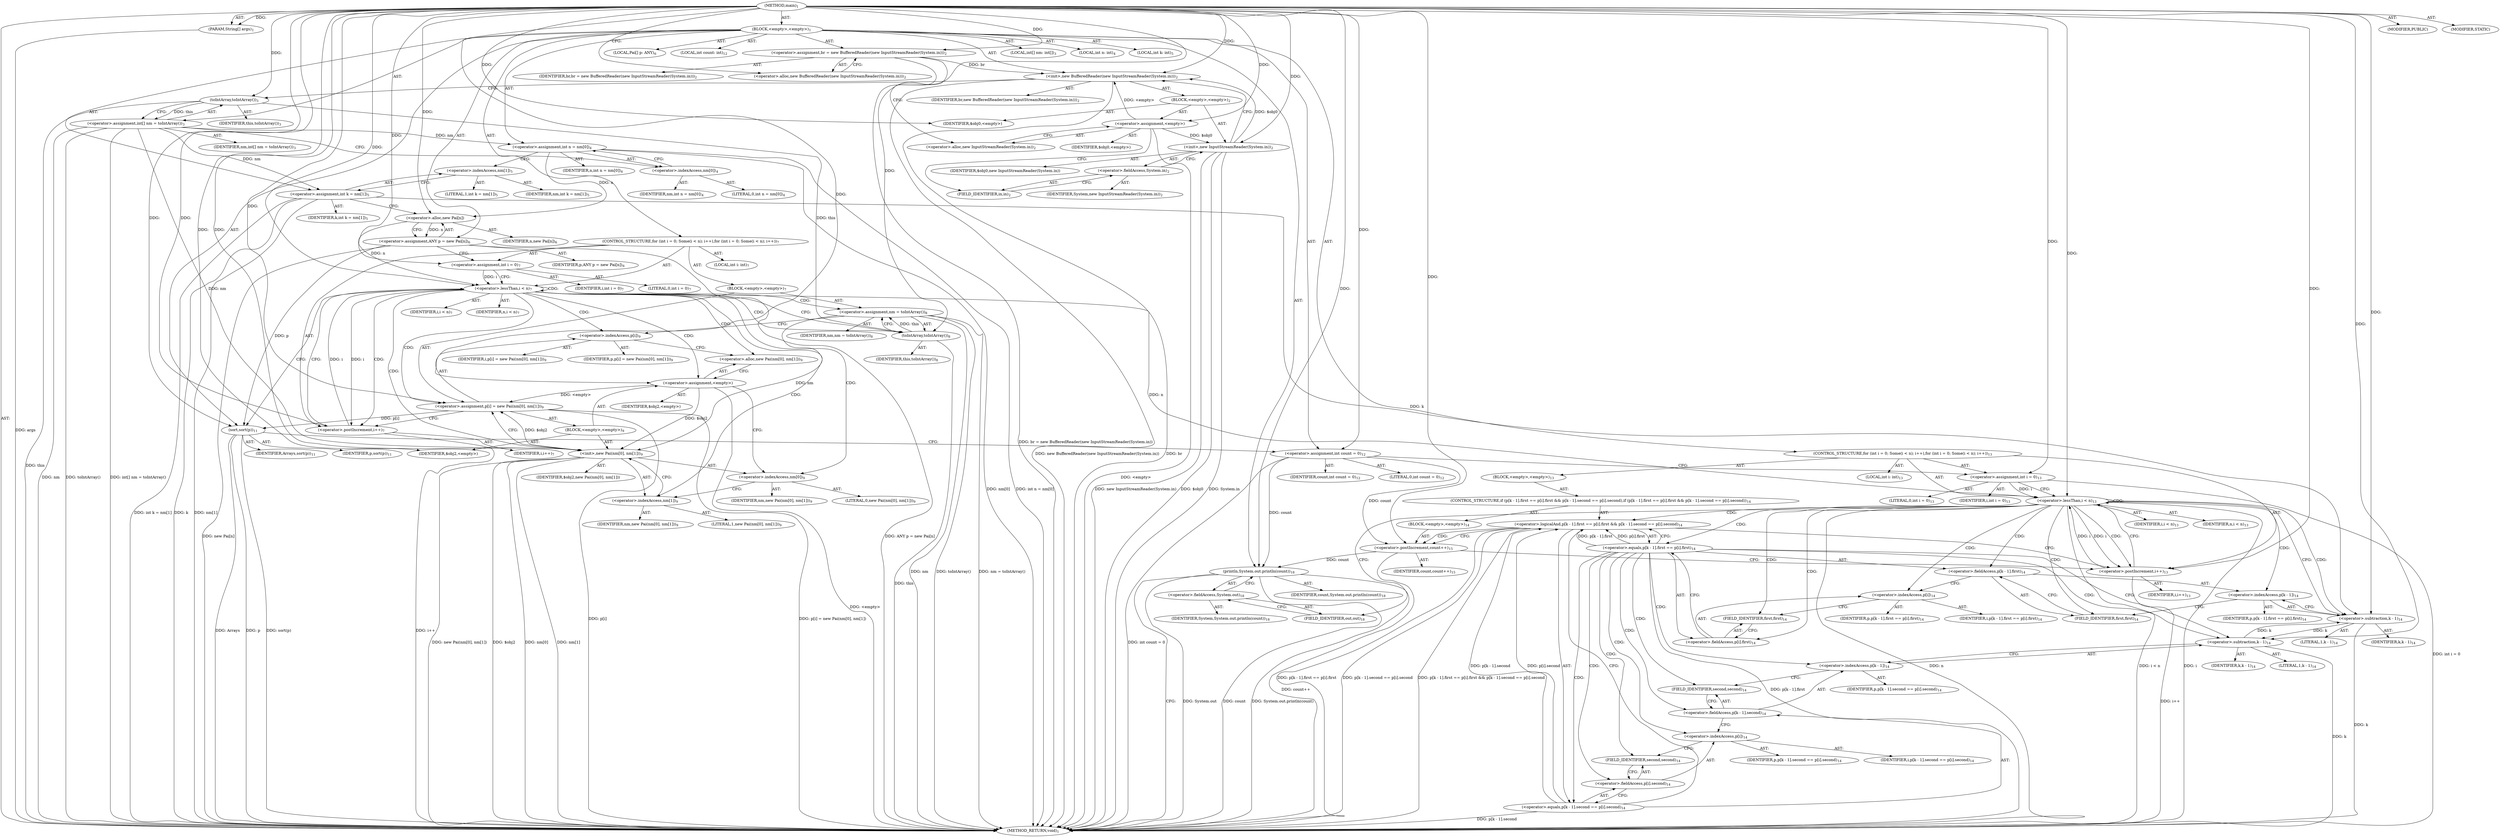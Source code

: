 digraph "main" {  
"17" [label = <(METHOD,main)<SUB>1</SUB>> ]
"18" [label = <(PARAM,String[] args)<SUB>1</SUB>> ]
"19" [label = <(BLOCK,&lt;empty&gt;,&lt;empty&gt;)<SUB>1</SUB>> ]
"20" [label = <(&lt;operator&gt;.assignment,br = new BufferedReader(new InputStreamReader(System.in)))<SUB>2</SUB>> ]
"21" [label = <(IDENTIFIER,br,br = new BufferedReader(new InputStreamReader(System.in)))<SUB>2</SUB>> ]
"22" [label = <(&lt;operator&gt;.alloc,new BufferedReader(new InputStreamReader(System.in)))<SUB>2</SUB>> ]
"23" [label = <(&lt;init&gt;,new BufferedReader(new InputStreamReader(System.in)))<SUB>2</SUB>> ]
"24" [label = <(IDENTIFIER,br,new BufferedReader(new InputStreamReader(System.in)))<SUB>2</SUB>> ]
"25" [label = <(BLOCK,&lt;empty&gt;,&lt;empty&gt;)<SUB>2</SUB>> ]
"26" [label = <(&lt;operator&gt;.assignment,&lt;empty&gt;)> ]
"27" [label = <(IDENTIFIER,$obj0,&lt;empty&gt;)> ]
"28" [label = <(&lt;operator&gt;.alloc,new InputStreamReader(System.in))<SUB>2</SUB>> ]
"29" [label = <(&lt;init&gt;,new InputStreamReader(System.in))<SUB>2</SUB>> ]
"30" [label = <(IDENTIFIER,$obj0,new InputStreamReader(System.in))> ]
"31" [label = <(&lt;operator&gt;.fieldAccess,System.in)<SUB>2</SUB>> ]
"32" [label = <(IDENTIFIER,System,new InputStreamReader(System.in))<SUB>2</SUB>> ]
"33" [label = <(FIELD_IDENTIFIER,in,in)<SUB>2</SUB>> ]
"34" [label = <(IDENTIFIER,$obj0,&lt;empty&gt;)> ]
"35" [label = <(LOCAL,int[] nm: int[])<SUB>3</SUB>> ]
"36" [label = <(&lt;operator&gt;.assignment,int[] nm = toIntArray())<SUB>3</SUB>> ]
"37" [label = <(IDENTIFIER,nm,int[] nm = toIntArray())<SUB>3</SUB>> ]
"38" [label = <(toIntArray,toIntArray())<SUB>3</SUB>> ]
"39" [label = <(IDENTIFIER,this,toIntArray())<SUB>3</SUB>> ]
"40" [label = <(LOCAL,int n: int)<SUB>4</SUB>> ]
"41" [label = <(&lt;operator&gt;.assignment,int n = nm[0])<SUB>4</SUB>> ]
"42" [label = <(IDENTIFIER,n,int n = nm[0])<SUB>4</SUB>> ]
"43" [label = <(&lt;operator&gt;.indexAccess,nm[0])<SUB>4</SUB>> ]
"44" [label = <(IDENTIFIER,nm,int n = nm[0])<SUB>4</SUB>> ]
"45" [label = <(LITERAL,0,int n = nm[0])<SUB>4</SUB>> ]
"46" [label = <(LOCAL,int k: int)<SUB>5</SUB>> ]
"47" [label = <(&lt;operator&gt;.assignment,int k = nm[1])<SUB>5</SUB>> ]
"48" [label = <(IDENTIFIER,k,int k = nm[1])<SUB>5</SUB>> ]
"49" [label = <(&lt;operator&gt;.indexAccess,nm[1])<SUB>5</SUB>> ]
"50" [label = <(IDENTIFIER,nm,int k = nm[1])<SUB>5</SUB>> ]
"51" [label = <(LITERAL,1,int k = nm[1])<SUB>5</SUB>> ]
"52" [label = <(LOCAL,Pai[] p: ANY)<SUB>6</SUB>> ]
"53" [label = <(&lt;operator&gt;.assignment,ANY p = new Pai[n])<SUB>6</SUB>> ]
"54" [label = <(IDENTIFIER,p,ANY p = new Pai[n])<SUB>6</SUB>> ]
"55" [label = <(&lt;operator&gt;.alloc,new Pai[n])> ]
"56" [label = <(IDENTIFIER,n,new Pai[n])<SUB>6</SUB>> ]
"57" [label = <(CONTROL_STRUCTURE,for (int i = 0; Some(i &lt; n); i++),for (int i = 0; Some(i &lt; n); i++))<SUB>7</SUB>> ]
"58" [label = <(LOCAL,int i: int)<SUB>7</SUB>> ]
"59" [label = <(&lt;operator&gt;.assignment,int i = 0)<SUB>7</SUB>> ]
"60" [label = <(IDENTIFIER,i,int i = 0)<SUB>7</SUB>> ]
"61" [label = <(LITERAL,0,int i = 0)<SUB>7</SUB>> ]
"62" [label = <(&lt;operator&gt;.lessThan,i &lt; n)<SUB>7</SUB>> ]
"63" [label = <(IDENTIFIER,i,i &lt; n)<SUB>7</SUB>> ]
"64" [label = <(IDENTIFIER,n,i &lt; n)<SUB>7</SUB>> ]
"65" [label = <(&lt;operator&gt;.postIncrement,i++)<SUB>7</SUB>> ]
"66" [label = <(IDENTIFIER,i,i++)<SUB>7</SUB>> ]
"67" [label = <(BLOCK,&lt;empty&gt;,&lt;empty&gt;)<SUB>7</SUB>> ]
"68" [label = <(&lt;operator&gt;.assignment,nm = toIntArray())<SUB>8</SUB>> ]
"69" [label = <(IDENTIFIER,nm,nm = toIntArray())<SUB>8</SUB>> ]
"70" [label = <(toIntArray,toIntArray())<SUB>8</SUB>> ]
"71" [label = <(IDENTIFIER,this,toIntArray())<SUB>8</SUB>> ]
"72" [label = <(&lt;operator&gt;.assignment,p[i] = new Pai(nm[0], nm[1]))<SUB>9</SUB>> ]
"73" [label = <(&lt;operator&gt;.indexAccess,p[i])<SUB>9</SUB>> ]
"74" [label = <(IDENTIFIER,p,p[i] = new Pai(nm[0], nm[1]))<SUB>9</SUB>> ]
"75" [label = <(IDENTIFIER,i,p[i] = new Pai(nm[0], nm[1]))<SUB>9</SUB>> ]
"76" [label = <(BLOCK,&lt;empty&gt;,&lt;empty&gt;)<SUB>9</SUB>> ]
"77" [label = <(&lt;operator&gt;.assignment,&lt;empty&gt;)> ]
"78" [label = <(IDENTIFIER,$obj2,&lt;empty&gt;)> ]
"79" [label = <(&lt;operator&gt;.alloc,new Pai(nm[0], nm[1]))<SUB>9</SUB>> ]
"80" [label = <(&lt;init&gt;,new Pai(nm[0], nm[1]))<SUB>9</SUB>> ]
"81" [label = <(IDENTIFIER,$obj2,new Pai(nm[0], nm[1]))> ]
"82" [label = <(&lt;operator&gt;.indexAccess,nm[0])<SUB>9</SUB>> ]
"83" [label = <(IDENTIFIER,nm,new Pai(nm[0], nm[1]))<SUB>9</SUB>> ]
"84" [label = <(LITERAL,0,new Pai(nm[0], nm[1]))<SUB>9</SUB>> ]
"85" [label = <(&lt;operator&gt;.indexAccess,nm[1])<SUB>9</SUB>> ]
"86" [label = <(IDENTIFIER,nm,new Pai(nm[0], nm[1]))<SUB>9</SUB>> ]
"87" [label = <(LITERAL,1,new Pai(nm[0], nm[1]))<SUB>9</SUB>> ]
"88" [label = <(IDENTIFIER,$obj2,&lt;empty&gt;)> ]
"89" [label = <(sort,sort(p))<SUB>11</SUB>> ]
"90" [label = <(IDENTIFIER,Arrays,sort(p))<SUB>11</SUB>> ]
"91" [label = <(IDENTIFIER,p,sort(p))<SUB>11</SUB>> ]
"92" [label = <(LOCAL,int count: int)<SUB>12</SUB>> ]
"93" [label = <(&lt;operator&gt;.assignment,int count = 0)<SUB>12</SUB>> ]
"94" [label = <(IDENTIFIER,count,int count = 0)<SUB>12</SUB>> ]
"95" [label = <(LITERAL,0,int count = 0)<SUB>12</SUB>> ]
"96" [label = <(CONTROL_STRUCTURE,for (int i = 0; Some(i &lt; n); i++),for (int i = 0; Some(i &lt; n); i++))<SUB>13</SUB>> ]
"97" [label = <(LOCAL,int i: int)<SUB>13</SUB>> ]
"98" [label = <(&lt;operator&gt;.assignment,int i = 0)<SUB>13</SUB>> ]
"99" [label = <(IDENTIFIER,i,int i = 0)<SUB>13</SUB>> ]
"100" [label = <(LITERAL,0,int i = 0)<SUB>13</SUB>> ]
"101" [label = <(&lt;operator&gt;.lessThan,i &lt; n)<SUB>13</SUB>> ]
"102" [label = <(IDENTIFIER,i,i &lt; n)<SUB>13</SUB>> ]
"103" [label = <(IDENTIFIER,n,i &lt; n)<SUB>13</SUB>> ]
"104" [label = <(&lt;operator&gt;.postIncrement,i++)<SUB>13</SUB>> ]
"105" [label = <(IDENTIFIER,i,i++)<SUB>13</SUB>> ]
"106" [label = <(BLOCK,&lt;empty&gt;,&lt;empty&gt;)<SUB>13</SUB>> ]
"107" [label = <(CONTROL_STRUCTURE,if (p[k - 1].first == p[i].first &amp;&amp; p[k - 1].second == p[i].second),if (p[k - 1].first == p[i].first &amp;&amp; p[k - 1].second == p[i].second))<SUB>14</SUB>> ]
"108" [label = <(&lt;operator&gt;.logicalAnd,p[k - 1].first == p[i].first &amp;&amp; p[k - 1].second == p[i].second)<SUB>14</SUB>> ]
"109" [label = <(&lt;operator&gt;.equals,p[k - 1].first == p[i].first)<SUB>14</SUB>> ]
"110" [label = <(&lt;operator&gt;.fieldAccess,p[k - 1].first)<SUB>14</SUB>> ]
"111" [label = <(&lt;operator&gt;.indexAccess,p[k - 1])<SUB>14</SUB>> ]
"112" [label = <(IDENTIFIER,p,p[k - 1].first == p[i].first)<SUB>14</SUB>> ]
"113" [label = <(&lt;operator&gt;.subtraction,k - 1)<SUB>14</SUB>> ]
"114" [label = <(IDENTIFIER,k,k - 1)<SUB>14</SUB>> ]
"115" [label = <(LITERAL,1,k - 1)<SUB>14</SUB>> ]
"116" [label = <(FIELD_IDENTIFIER,first,first)<SUB>14</SUB>> ]
"117" [label = <(&lt;operator&gt;.fieldAccess,p[i].first)<SUB>14</SUB>> ]
"118" [label = <(&lt;operator&gt;.indexAccess,p[i])<SUB>14</SUB>> ]
"119" [label = <(IDENTIFIER,p,p[k - 1].first == p[i].first)<SUB>14</SUB>> ]
"120" [label = <(IDENTIFIER,i,p[k - 1].first == p[i].first)<SUB>14</SUB>> ]
"121" [label = <(FIELD_IDENTIFIER,first,first)<SUB>14</SUB>> ]
"122" [label = <(&lt;operator&gt;.equals,p[k - 1].second == p[i].second)<SUB>14</SUB>> ]
"123" [label = <(&lt;operator&gt;.fieldAccess,p[k - 1].second)<SUB>14</SUB>> ]
"124" [label = <(&lt;operator&gt;.indexAccess,p[k - 1])<SUB>14</SUB>> ]
"125" [label = <(IDENTIFIER,p,p[k - 1].second == p[i].second)<SUB>14</SUB>> ]
"126" [label = <(&lt;operator&gt;.subtraction,k - 1)<SUB>14</SUB>> ]
"127" [label = <(IDENTIFIER,k,k - 1)<SUB>14</SUB>> ]
"128" [label = <(LITERAL,1,k - 1)<SUB>14</SUB>> ]
"129" [label = <(FIELD_IDENTIFIER,second,second)<SUB>14</SUB>> ]
"130" [label = <(&lt;operator&gt;.fieldAccess,p[i].second)<SUB>14</SUB>> ]
"131" [label = <(&lt;operator&gt;.indexAccess,p[i])<SUB>14</SUB>> ]
"132" [label = <(IDENTIFIER,p,p[k - 1].second == p[i].second)<SUB>14</SUB>> ]
"133" [label = <(IDENTIFIER,i,p[k - 1].second == p[i].second)<SUB>14</SUB>> ]
"134" [label = <(FIELD_IDENTIFIER,second,second)<SUB>14</SUB>> ]
"135" [label = <(BLOCK,&lt;empty&gt;,&lt;empty&gt;)<SUB>14</SUB>> ]
"136" [label = <(&lt;operator&gt;.postIncrement,count++)<SUB>15</SUB>> ]
"137" [label = <(IDENTIFIER,count,count++)<SUB>15</SUB>> ]
"138" [label = <(println,System.out.println(count))<SUB>18</SUB>> ]
"139" [label = <(&lt;operator&gt;.fieldAccess,System.out)<SUB>18</SUB>> ]
"140" [label = <(IDENTIFIER,System,System.out.println(count))<SUB>18</SUB>> ]
"141" [label = <(FIELD_IDENTIFIER,out,out)<SUB>18</SUB>> ]
"142" [label = <(IDENTIFIER,count,System.out.println(count))<SUB>18</SUB>> ]
"143" [label = <(MODIFIER,PUBLIC)> ]
"144" [label = <(MODIFIER,STATIC)> ]
"145" [label = <(METHOD_RETURN,void)<SUB>1</SUB>> ]
  "17" -> "18"  [ label = "AST: "] 
  "17" -> "19"  [ label = "AST: "] 
  "17" -> "143"  [ label = "AST: "] 
  "17" -> "144"  [ label = "AST: "] 
  "17" -> "145"  [ label = "AST: "] 
  "19" -> "20"  [ label = "AST: "] 
  "19" -> "23"  [ label = "AST: "] 
  "19" -> "35"  [ label = "AST: "] 
  "19" -> "36"  [ label = "AST: "] 
  "19" -> "40"  [ label = "AST: "] 
  "19" -> "41"  [ label = "AST: "] 
  "19" -> "46"  [ label = "AST: "] 
  "19" -> "47"  [ label = "AST: "] 
  "19" -> "52"  [ label = "AST: "] 
  "19" -> "53"  [ label = "AST: "] 
  "19" -> "57"  [ label = "AST: "] 
  "19" -> "89"  [ label = "AST: "] 
  "19" -> "92"  [ label = "AST: "] 
  "19" -> "93"  [ label = "AST: "] 
  "19" -> "96"  [ label = "AST: "] 
  "19" -> "138"  [ label = "AST: "] 
  "20" -> "21"  [ label = "AST: "] 
  "20" -> "22"  [ label = "AST: "] 
  "23" -> "24"  [ label = "AST: "] 
  "23" -> "25"  [ label = "AST: "] 
  "25" -> "26"  [ label = "AST: "] 
  "25" -> "29"  [ label = "AST: "] 
  "25" -> "34"  [ label = "AST: "] 
  "26" -> "27"  [ label = "AST: "] 
  "26" -> "28"  [ label = "AST: "] 
  "29" -> "30"  [ label = "AST: "] 
  "29" -> "31"  [ label = "AST: "] 
  "31" -> "32"  [ label = "AST: "] 
  "31" -> "33"  [ label = "AST: "] 
  "36" -> "37"  [ label = "AST: "] 
  "36" -> "38"  [ label = "AST: "] 
  "38" -> "39"  [ label = "AST: "] 
  "41" -> "42"  [ label = "AST: "] 
  "41" -> "43"  [ label = "AST: "] 
  "43" -> "44"  [ label = "AST: "] 
  "43" -> "45"  [ label = "AST: "] 
  "47" -> "48"  [ label = "AST: "] 
  "47" -> "49"  [ label = "AST: "] 
  "49" -> "50"  [ label = "AST: "] 
  "49" -> "51"  [ label = "AST: "] 
  "53" -> "54"  [ label = "AST: "] 
  "53" -> "55"  [ label = "AST: "] 
  "55" -> "56"  [ label = "AST: "] 
  "57" -> "58"  [ label = "AST: "] 
  "57" -> "59"  [ label = "AST: "] 
  "57" -> "62"  [ label = "AST: "] 
  "57" -> "65"  [ label = "AST: "] 
  "57" -> "67"  [ label = "AST: "] 
  "59" -> "60"  [ label = "AST: "] 
  "59" -> "61"  [ label = "AST: "] 
  "62" -> "63"  [ label = "AST: "] 
  "62" -> "64"  [ label = "AST: "] 
  "65" -> "66"  [ label = "AST: "] 
  "67" -> "68"  [ label = "AST: "] 
  "67" -> "72"  [ label = "AST: "] 
  "68" -> "69"  [ label = "AST: "] 
  "68" -> "70"  [ label = "AST: "] 
  "70" -> "71"  [ label = "AST: "] 
  "72" -> "73"  [ label = "AST: "] 
  "72" -> "76"  [ label = "AST: "] 
  "73" -> "74"  [ label = "AST: "] 
  "73" -> "75"  [ label = "AST: "] 
  "76" -> "77"  [ label = "AST: "] 
  "76" -> "80"  [ label = "AST: "] 
  "76" -> "88"  [ label = "AST: "] 
  "77" -> "78"  [ label = "AST: "] 
  "77" -> "79"  [ label = "AST: "] 
  "80" -> "81"  [ label = "AST: "] 
  "80" -> "82"  [ label = "AST: "] 
  "80" -> "85"  [ label = "AST: "] 
  "82" -> "83"  [ label = "AST: "] 
  "82" -> "84"  [ label = "AST: "] 
  "85" -> "86"  [ label = "AST: "] 
  "85" -> "87"  [ label = "AST: "] 
  "89" -> "90"  [ label = "AST: "] 
  "89" -> "91"  [ label = "AST: "] 
  "93" -> "94"  [ label = "AST: "] 
  "93" -> "95"  [ label = "AST: "] 
  "96" -> "97"  [ label = "AST: "] 
  "96" -> "98"  [ label = "AST: "] 
  "96" -> "101"  [ label = "AST: "] 
  "96" -> "104"  [ label = "AST: "] 
  "96" -> "106"  [ label = "AST: "] 
  "98" -> "99"  [ label = "AST: "] 
  "98" -> "100"  [ label = "AST: "] 
  "101" -> "102"  [ label = "AST: "] 
  "101" -> "103"  [ label = "AST: "] 
  "104" -> "105"  [ label = "AST: "] 
  "106" -> "107"  [ label = "AST: "] 
  "107" -> "108"  [ label = "AST: "] 
  "107" -> "135"  [ label = "AST: "] 
  "108" -> "109"  [ label = "AST: "] 
  "108" -> "122"  [ label = "AST: "] 
  "109" -> "110"  [ label = "AST: "] 
  "109" -> "117"  [ label = "AST: "] 
  "110" -> "111"  [ label = "AST: "] 
  "110" -> "116"  [ label = "AST: "] 
  "111" -> "112"  [ label = "AST: "] 
  "111" -> "113"  [ label = "AST: "] 
  "113" -> "114"  [ label = "AST: "] 
  "113" -> "115"  [ label = "AST: "] 
  "117" -> "118"  [ label = "AST: "] 
  "117" -> "121"  [ label = "AST: "] 
  "118" -> "119"  [ label = "AST: "] 
  "118" -> "120"  [ label = "AST: "] 
  "122" -> "123"  [ label = "AST: "] 
  "122" -> "130"  [ label = "AST: "] 
  "123" -> "124"  [ label = "AST: "] 
  "123" -> "129"  [ label = "AST: "] 
  "124" -> "125"  [ label = "AST: "] 
  "124" -> "126"  [ label = "AST: "] 
  "126" -> "127"  [ label = "AST: "] 
  "126" -> "128"  [ label = "AST: "] 
  "130" -> "131"  [ label = "AST: "] 
  "130" -> "134"  [ label = "AST: "] 
  "131" -> "132"  [ label = "AST: "] 
  "131" -> "133"  [ label = "AST: "] 
  "135" -> "136"  [ label = "AST: "] 
  "136" -> "137"  [ label = "AST: "] 
  "138" -> "139"  [ label = "AST: "] 
  "138" -> "142"  [ label = "AST: "] 
  "139" -> "140"  [ label = "AST: "] 
  "139" -> "141"  [ label = "AST: "] 
  "20" -> "28"  [ label = "CFG: "] 
  "23" -> "38"  [ label = "CFG: "] 
  "36" -> "43"  [ label = "CFG: "] 
  "41" -> "49"  [ label = "CFG: "] 
  "47" -> "55"  [ label = "CFG: "] 
  "53" -> "59"  [ label = "CFG: "] 
  "89" -> "93"  [ label = "CFG: "] 
  "93" -> "98"  [ label = "CFG: "] 
  "138" -> "145"  [ label = "CFG: "] 
  "22" -> "20"  [ label = "CFG: "] 
  "38" -> "36"  [ label = "CFG: "] 
  "43" -> "41"  [ label = "CFG: "] 
  "49" -> "47"  [ label = "CFG: "] 
  "55" -> "53"  [ label = "CFG: "] 
  "59" -> "62"  [ label = "CFG: "] 
  "62" -> "70"  [ label = "CFG: "] 
  "62" -> "89"  [ label = "CFG: "] 
  "65" -> "62"  [ label = "CFG: "] 
  "98" -> "101"  [ label = "CFG: "] 
  "101" -> "113"  [ label = "CFG: "] 
  "101" -> "141"  [ label = "CFG: "] 
  "104" -> "101"  [ label = "CFG: "] 
  "139" -> "138"  [ label = "CFG: "] 
  "26" -> "33"  [ label = "CFG: "] 
  "29" -> "23"  [ label = "CFG: "] 
  "68" -> "73"  [ label = "CFG: "] 
  "72" -> "65"  [ label = "CFG: "] 
  "141" -> "139"  [ label = "CFG: "] 
  "28" -> "26"  [ label = "CFG: "] 
  "31" -> "29"  [ label = "CFG: "] 
  "70" -> "68"  [ label = "CFG: "] 
  "73" -> "79"  [ label = "CFG: "] 
  "108" -> "136"  [ label = "CFG: "] 
  "108" -> "104"  [ label = "CFG: "] 
  "33" -> "31"  [ label = "CFG: "] 
  "77" -> "82"  [ label = "CFG: "] 
  "80" -> "72"  [ label = "CFG: "] 
  "109" -> "108"  [ label = "CFG: "] 
  "109" -> "126"  [ label = "CFG: "] 
  "122" -> "108"  [ label = "CFG: "] 
  "136" -> "104"  [ label = "CFG: "] 
  "79" -> "77"  [ label = "CFG: "] 
  "82" -> "85"  [ label = "CFG: "] 
  "85" -> "80"  [ label = "CFG: "] 
  "110" -> "118"  [ label = "CFG: "] 
  "117" -> "109"  [ label = "CFG: "] 
  "123" -> "131"  [ label = "CFG: "] 
  "130" -> "122"  [ label = "CFG: "] 
  "111" -> "116"  [ label = "CFG: "] 
  "116" -> "110"  [ label = "CFG: "] 
  "118" -> "121"  [ label = "CFG: "] 
  "121" -> "117"  [ label = "CFG: "] 
  "124" -> "129"  [ label = "CFG: "] 
  "129" -> "123"  [ label = "CFG: "] 
  "131" -> "134"  [ label = "CFG: "] 
  "134" -> "130"  [ label = "CFG: "] 
  "113" -> "111"  [ label = "CFG: "] 
  "126" -> "124"  [ label = "CFG: "] 
  "17" -> "22"  [ label = "CFG: "] 
  "18" -> "145"  [ label = "DDG: args"] 
  "20" -> "145"  [ label = "DDG: br = new BufferedReader(new InputStreamReader(System.in))"] 
  "23" -> "145"  [ label = "DDG: br"] 
  "26" -> "145"  [ label = "DDG: &lt;empty&gt;"] 
  "29" -> "145"  [ label = "DDG: $obj0"] 
  "29" -> "145"  [ label = "DDG: System.in"] 
  "29" -> "145"  [ label = "DDG: new InputStreamReader(System.in)"] 
  "23" -> "145"  [ label = "DDG: new BufferedReader(new InputStreamReader(System.in))"] 
  "36" -> "145"  [ label = "DDG: nm"] 
  "38" -> "145"  [ label = "DDG: this"] 
  "36" -> "145"  [ label = "DDG: toIntArray()"] 
  "36" -> "145"  [ label = "DDG: int[] nm = toIntArray()"] 
  "41" -> "145"  [ label = "DDG: nm[0]"] 
  "41" -> "145"  [ label = "DDG: int n = nm[0]"] 
  "47" -> "145"  [ label = "DDG: k"] 
  "47" -> "145"  [ label = "DDG: nm[1]"] 
  "47" -> "145"  [ label = "DDG: int k = nm[1]"] 
  "53" -> "145"  [ label = "DDG: new Pai[n]"] 
  "53" -> "145"  [ label = "DDG: ANY p = new Pai[n]"] 
  "89" -> "145"  [ label = "DDG: p"] 
  "89" -> "145"  [ label = "DDG: sort(p)"] 
  "93" -> "145"  [ label = "DDG: int count = 0"] 
  "98" -> "145"  [ label = "DDG: int i = 0"] 
  "101" -> "145"  [ label = "DDG: i"] 
  "101" -> "145"  [ label = "DDG: n"] 
  "101" -> "145"  [ label = "DDG: i &lt; n"] 
  "138" -> "145"  [ label = "DDG: System.out"] 
  "138" -> "145"  [ label = "DDG: count"] 
  "138" -> "145"  [ label = "DDG: System.out.println(count)"] 
  "113" -> "145"  [ label = "DDG: k"] 
  "109" -> "145"  [ label = "DDG: p[k - 1].first"] 
  "108" -> "145"  [ label = "DDG: p[k - 1].first == p[i].first"] 
  "126" -> "145"  [ label = "DDG: k"] 
  "122" -> "145"  [ label = "DDG: p[k - 1].second"] 
  "108" -> "145"  [ label = "DDG: p[k - 1].second == p[i].second"] 
  "108" -> "145"  [ label = "DDG: p[k - 1].first == p[i].first &amp;&amp; p[k - 1].second == p[i].second"] 
  "136" -> "145"  [ label = "DDG: count++"] 
  "104" -> "145"  [ label = "DDG: i++"] 
  "68" -> "145"  [ label = "DDG: nm"] 
  "70" -> "145"  [ label = "DDG: this"] 
  "68" -> "145"  [ label = "DDG: toIntArray()"] 
  "68" -> "145"  [ label = "DDG: nm = toIntArray()"] 
  "72" -> "145"  [ label = "DDG: p[i]"] 
  "77" -> "145"  [ label = "DDG: &lt;empty&gt;"] 
  "80" -> "145"  [ label = "DDG: $obj2"] 
  "80" -> "145"  [ label = "DDG: nm[0]"] 
  "80" -> "145"  [ label = "DDG: nm[1]"] 
  "80" -> "145"  [ label = "DDG: new Pai(nm[0], nm[1])"] 
  "72" -> "145"  [ label = "DDG: p[i] = new Pai(nm[0], nm[1])"] 
  "65" -> "145"  [ label = "DDG: i++"] 
  "89" -> "145"  [ label = "DDG: Arrays"] 
  "17" -> "18"  [ label = "DDG: "] 
  "17" -> "20"  [ label = "DDG: "] 
  "38" -> "36"  [ label = "DDG: this"] 
  "36" -> "41"  [ label = "DDG: nm"] 
  "36" -> "47"  [ label = "DDG: nm"] 
  "55" -> "53"  [ label = "DDG: n"] 
  "17" -> "93"  [ label = "DDG: "] 
  "20" -> "23"  [ label = "DDG: br"] 
  "17" -> "23"  [ label = "DDG: "] 
  "26" -> "23"  [ label = "DDG: &lt;empty&gt;"] 
  "29" -> "23"  [ label = "DDG: $obj0"] 
  "17" -> "59"  [ label = "DDG: "] 
  "17" -> "89"  [ label = "DDG: "] 
  "53" -> "89"  [ label = "DDG: p"] 
  "72" -> "89"  [ label = "DDG: p[i]"] 
  "17" -> "98"  [ label = "DDG: "] 
  "93" -> "138"  [ label = "DDG: count"] 
  "136" -> "138"  [ label = "DDG: count"] 
  "17" -> "138"  [ label = "DDG: "] 
  "17" -> "26"  [ label = "DDG: "] 
  "17" -> "34"  [ label = "DDG: "] 
  "17" -> "38"  [ label = "DDG: "] 
  "41" -> "55"  [ label = "DDG: n"] 
  "17" -> "55"  [ label = "DDG: "] 
  "59" -> "62"  [ label = "DDG: i"] 
  "65" -> "62"  [ label = "DDG: i"] 
  "17" -> "62"  [ label = "DDG: "] 
  "55" -> "62"  [ label = "DDG: n"] 
  "62" -> "65"  [ label = "DDG: i"] 
  "17" -> "65"  [ label = "DDG: "] 
  "70" -> "68"  [ label = "DDG: this"] 
  "77" -> "72"  [ label = "DDG: &lt;empty&gt;"] 
  "80" -> "72"  [ label = "DDG: $obj2"] 
  "17" -> "72"  [ label = "DDG: "] 
  "98" -> "101"  [ label = "DDG: i"] 
  "104" -> "101"  [ label = "DDG: i"] 
  "17" -> "101"  [ label = "DDG: "] 
  "62" -> "101"  [ label = "DDG: n"] 
  "101" -> "104"  [ label = "DDG: i"] 
  "17" -> "104"  [ label = "DDG: "] 
  "26" -> "29"  [ label = "DDG: $obj0"] 
  "17" -> "29"  [ label = "DDG: "] 
  "38" -> "70"  [ label = "DDG: this"] 
  "17" -> "70"  [ label = "DDG: "] 
  "17" -> "77"  [ label = "DDG: "] 
  "17" -> "88"  [ label = "DDG: "] 
  "109" -> "108"  [ label = "DDG: p[k - 1].first"] 
  "109" -> "108"  [ label = "DDG: p[i].first"] 
  "122" -> "108"  [ label = "DDG: p[k - 1].second"] 
  "122" -> "108"  [ label = "DDG: p[i].second"] 
  "77" -> "80"  [ label = "DDG: $obj2"] 
  "17" -> "80"  [ label = "DDG: "] 
  "68" -> "80"  [ label = "DDG: nm"] 
  "36" -> "80"  [ label = "DDG: nm"] 
  "93" -> "136"  [ label = "DDG: count"] 
  "17" -> "136"  [ label = "DDG: "] 
  "47" -> "113"  [ label = "DDG: k"] 
  "126" -> "113"  [ label = "DDG: k"] 
  "17" -> "113"  [ label = "DDG: "] 
  "113" -> "126"  [ label = "DDG: k"] 
  "17" -> "126"  [ label = "DDG: "] 
  "62" -> "68"  [ label = "CDG: "] 
  "62" -> "73"  [ label = "CDG: "] 
  "62" -> "77"  [ label = "CDG: "] 
  "62" -> "85"  [ label = "CDG: "] 
  "62" -> "72"  [ label = "CDG: "] 
  "62" -> "65"  [ label = "CDG: "] 
  "62" -> "82"  [ label = "CDG: "] 
  "62" -> "79"  [ label = "CDG: "] 
  "62" -> "80"  [ label = "CDG: "] 
  "62" -> "70"  [ label = "CDG: "] 
  "62" -> "62"  [ label = "CDG: "] 
  "101" -> "113"  [ label = "CDG: "] 
  "101" -> "116"  [ label = "CDG: "] 
  "101" -> "104"  [ label = "CDG: "] 
  "101" -> "121"  [ label = "CDG: "] 
  "101" -> "101"  [ label = "CDG: "] 
  "101" -> "118"  [ label = "CDG: "] 
  "101" -> "110"  [ label = "CDG: "] 
  "101" -> "117"  [ label = "CDG: "] 
  "101" -> "108"  [ label = "CDG: "] 
  "101" -> "111"  [ label = "CDG: "] 
  "101" -> "109"  [ label = "CDG: "] 
  "108" -> "136"  [ label = "CDG: "] 
  "109" -> "122"  [ label = "CDG: "] 
  "109" -> "131"  [ label = "CDG: "] 
  "109" -> "123"  [ label = "CDG: "] 
  "109" -> "129"  [ label = "CDG: "] 
  "109" -> "134"  [ label = "CDG: "] 
  "109" -> "126"  [ label = "CDG: "] 
  "109" -> "130"  [ label = "CDG: "] 
  "109" -> "124"  [ label = "CDG: "] 
}
